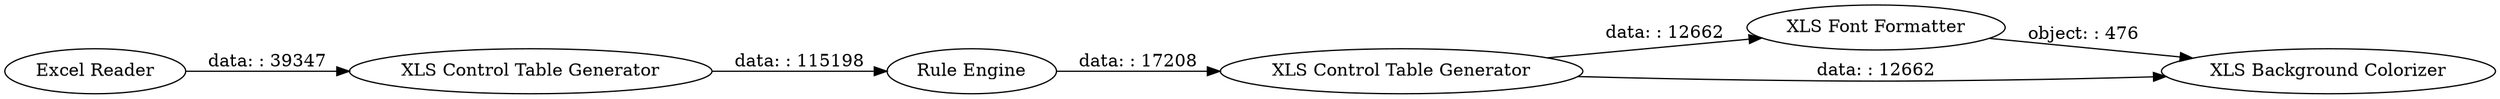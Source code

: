 digraph {
	"9166275114691432839_1" [label="Excel Reader"]
	"9166275114691432839_5" [label="XLS Font Formatter"]
	"9166275114691432839_3" [label="Rule Engine"]
	"9166275114691432839_2" [label="XLS Control Table Generator"]
	"9166275114691432839_4" [label="XLS Control Table Generator"]
	"9166275114691432839_6" [label="XLS Background Colorizer"]
	"9166275114691432839_3" -> "9166275114691432839_4" [label="data: : 17208"]
	"9166275114691432839_5" -> "9166275114691432839_6" [label="object: : 476"]
	"9166275114691432839_1" -> "9166275114691432839_2" [label="data: : 39347"]
	"9166275114691432839_4" -> "9166275114691432839_5" [label="data: : 12662"]
	"9166275114691432839_2" -> "9166275114691432839_3" [label="data: : 115198"]
	"9166275114691432839_4" -> "9166275114691432839_6" [label="data: : 12662"]
	rankdir=LR
}

